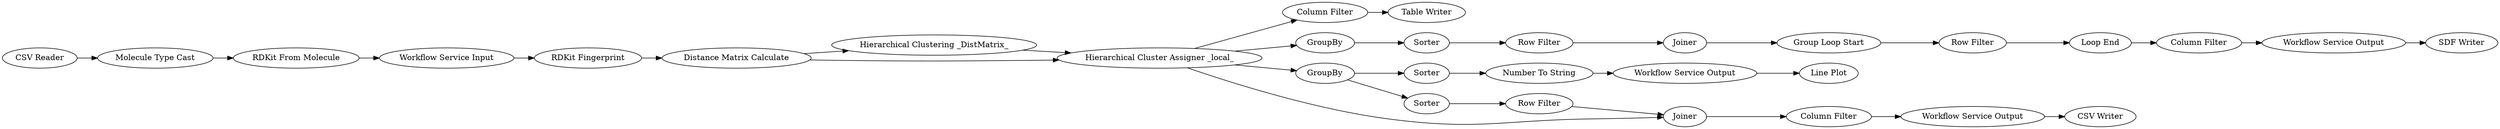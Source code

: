 digraph {
	"1920413703786833025_27" [label=Joiner]
	"1920413703786833025_26" [label="Column Filter"]
	"2602525688761989450_15" [label="Row Filter"]
	"-6524044483256357078_281" [label="Table Writer"]
	"1920413703786833025_28" [label="Loop End"]
	"-6524044483256357078_275" [label="Number To String"]
	"1920413703786833025_22" [label="Row Filter"]
	"1920413703786833025_29" [label="Group Loop Start"]
	"-6524044483256357078_278" [label="CSV Reader"]
	"-6524044483256357078_16" [label=Sorter]
	"-6524044483256357078_11" [label="Distance Matrix Calculate"]
	"-6524044483256357078_277" [label="CSV Writer"]
	"1920413703786833025_16" [label=Sorter]
	"-6524044483256357078_285" [label="Workflow Service Output"]
	"-6524044483256357078_279" [label="Column Filter"]
	"-6524044483256357078_262" [label="SDF Writer"]
	"-6524044483256357078_283" [label="Workflow Service Output"]
	"2602525688761989450_16" [label=Sorter]
	"-6524044483256357078_284" [label="Workflow Service Output"]
	"1920413703786833025_24" [label=GroupBy]
	"-6524044483256357078_3" [label="RDKit Fingerprint"]
	"1920413703786833025_15" [label="Row Filter"]
	"-6524044483256357078_271" [label="Molecule Type Cast"]
	"-6524044483256357078_7" [label="Hierarchical Clustering _DistMatrix_"]
	"-6524044483256357078_13" [label=GroupBy]
	"-6524044483256357078_263" [label="Column Filter"]
	"-6524044483256357078_12" [label="Hierarchical Cluster Assigner _local_"]
	"-6524044483256357078_280" [label="Workflow Service Input"]
	"-6524044483256357078_286" [label=Joiner]
	"-6524044483256357078_272" [label="RDKit From Molecule"]
	"-6524044483256357078_276" [label="Line Plot"]
	"1920413703786833025_26" -> "-6524044483256357078_285"
	"-6524044483256357078_271" -> "-6524044483256357078_272"
	"-6524044483256357078_275" -> "-6524044483256357078_284"
	"-6524044483256357078_11" -> "-6524044483256357078_12"
	"-6524044483256357078_16" -> "-6524044483256357078_275"
	"-6524044483256357078_286" -> "-6524044483256357078_263"
	"-6524044483256357078_12" -> "-6524044483256357078_286"
	"-6524044483256357078_283" -> "-6524044483256357078_277"
	"-6524044483256357078_284" -> "-6524044483256357078_276"
	"1920413703786833025_29" -> "1920413703786833025_22"
	"-6524044483256357078_12" -> "-6524044483256357078_279"
	"1920413703786833025_15" -> "1920413703786833025_27"
	"-6524044483256357078_3" -> "-6524044483256357078_11"
	"-6524044483256357078_13" -> "2602525688761989450_16"
	"-6524044483256357078_280" -> "-6524044483256357078_3"
	"-6524044483256357078_263" -> "-6524044483256357078_283"
	"-6524044483256357078_285" -> "-6524044483256357078_262"
	"2602525688761989450_16" -> "2602525688761989450_15"
	"-6524044483256357078_279" -> "-6524044483256357078_281"
	"-6524044483256357078_11" -> "-6524044483256357078_7"
	"1920413703786833025_22" -> "1920413703786833025_28"
	"1920413703786833025_27" -> "1920413703786833025_29"
	"-6524044483256357078_7" -> "-6524044483256357078_12"
	"1920413703786833025_16" -> "1920413703786833025_15"
	"-6524044483256357078_12" -> "-6524044483256357078_13"
	"2602525688761989450_15" -> "-6524044483256357078_286"
	"1920413703786833025_28" -> "1920413703786833025_26"
	"1920413703786833025_24" -> "1920413703786833025_16"
	"-6524044483256357078_13" -> "-6524044483256357078_16"
	"-6524044483256357078_12" -> "1920413703786833025_24"
	"-6524044483256357078_272" -> "-6524044483256357078_280"
	"-6524044483256357078_278" -> "-6524044483256357078_271"
	rankdir=LR
}

